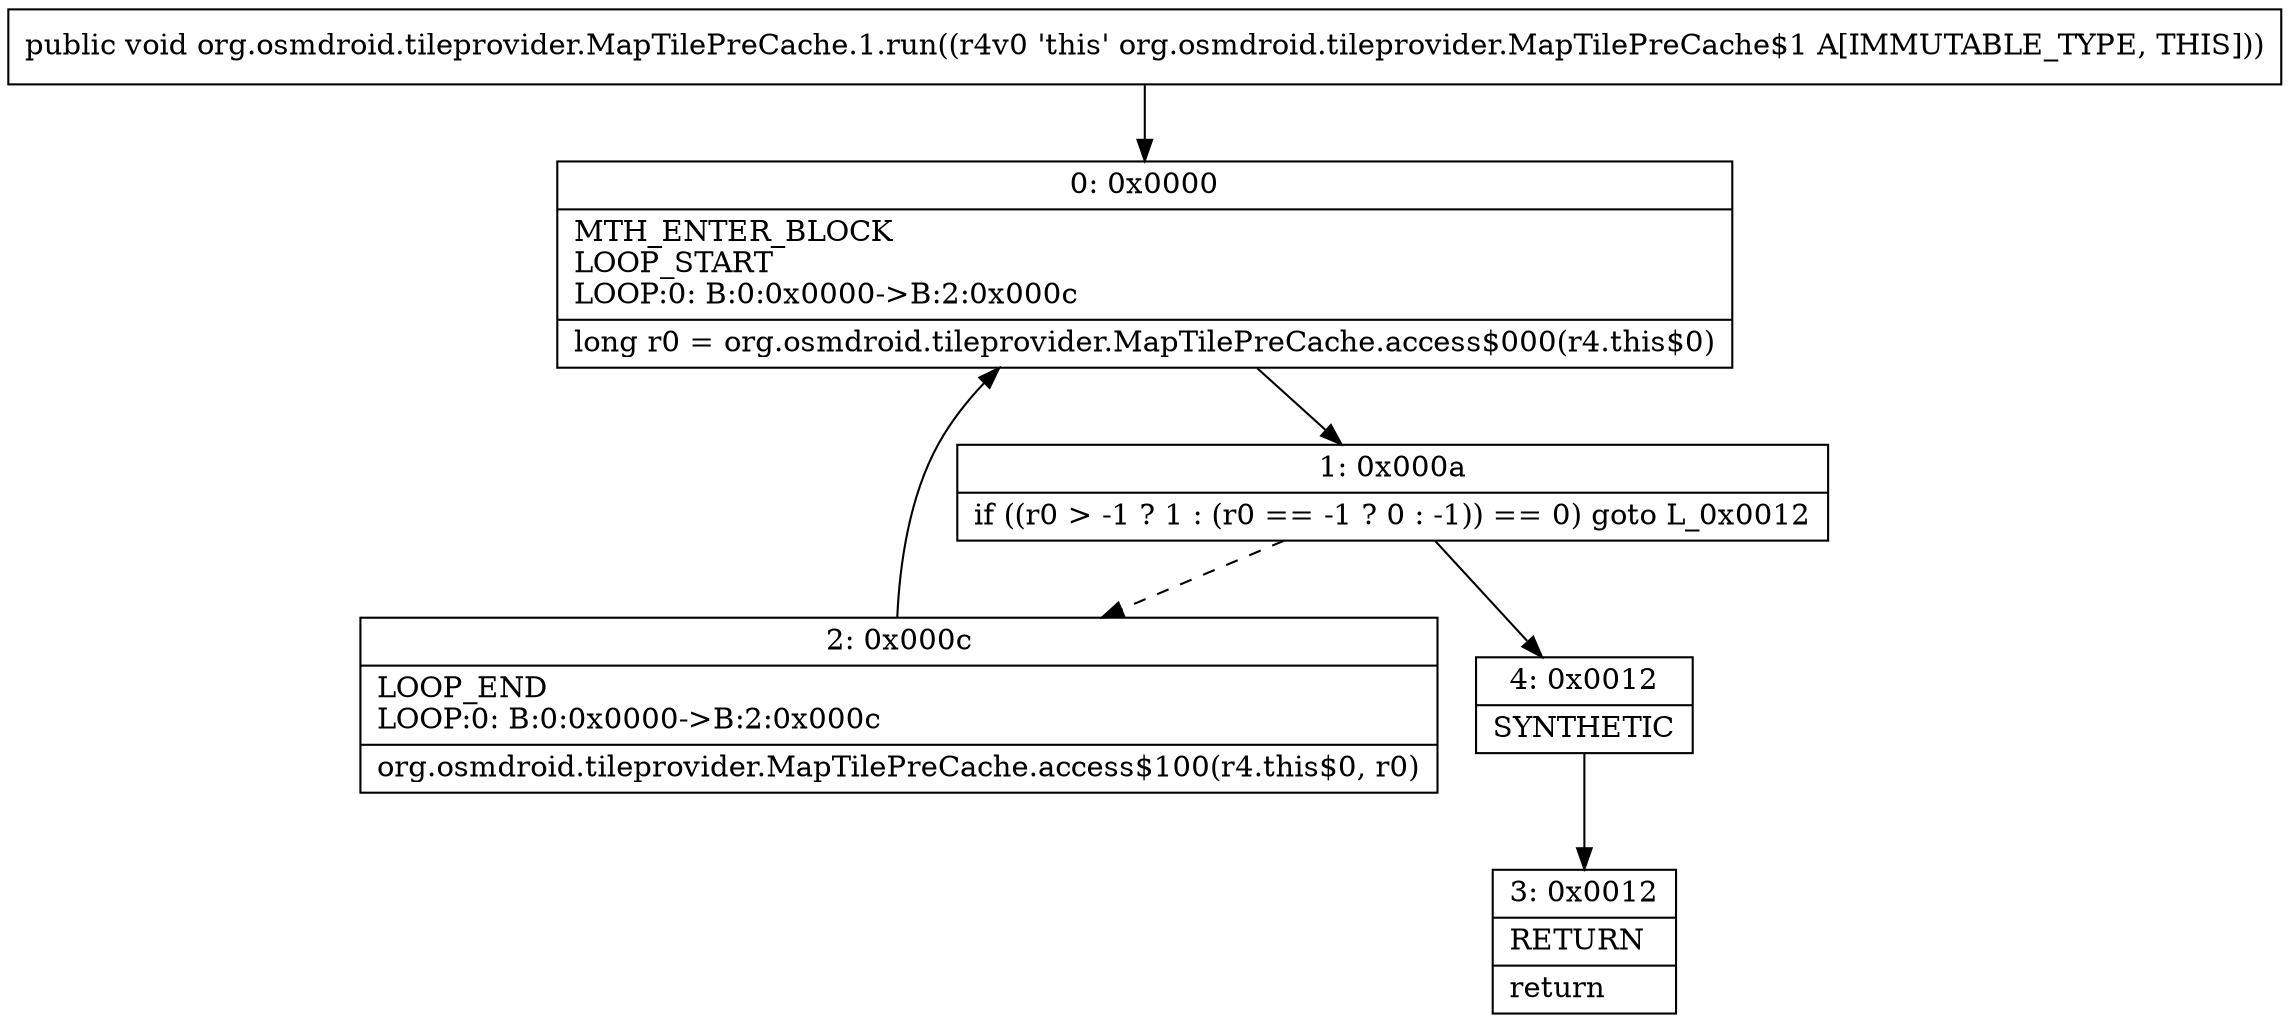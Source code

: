digraph "CFG fororg.osmdroid.tileprovider.MapTilePreCache.1.run()V" {
Node_0 [shape=record,label="{0\:\ 0x0000|MTH_ENTER_BLOCK\lLOOP_START\lLOOP:0: B:0:0x0000\-\>B:2:0x000c\l|long r0 = org.osmdroid.tileprovider.MapTilePreCache.access$000(r4.this$0)\l}"];
Node_1 [shape=record,label="{1\:\ 0x000a|if ((r0 \> \-1 ? 1 : (r0 == \-1 ? 0 : \-1)) == 0) goto L_0x0012\l}"];
Node_2 [shape=record,label="{2\:\ 0x000c|LOOP_END\lLOOP:0: B:0:0x0000\-\>B:2:0x000c\l|org.osmdroid.tileprovider.MapTilePreCache.access$100(r4.this$0, r0)\l}"];
Node_3 [shape=record,label="{3\:\ 0x0012|RETURN\l|return\l}"];
Node_4 [shape=record,label="{4\:\ 0x0012|SYNTHETIC\l}"];
MethodNode[shape=record,label="{public void org.osmdroid.tileprovider.MapTilePreCache.1.run((r4v0 'this' org.osmdroid.tileprovider.MapTilePreCache$1 A[IMMUTABLE_TYPE, THIS])) }"];
MethodNode -> Node_0;
Node_0 -> Node_1;
Node_1 -> Node_2[style=dashed];
Node_1 -> Node_4;
Node_2 -> Node_0;
Node_4 -> Node_3;
}

